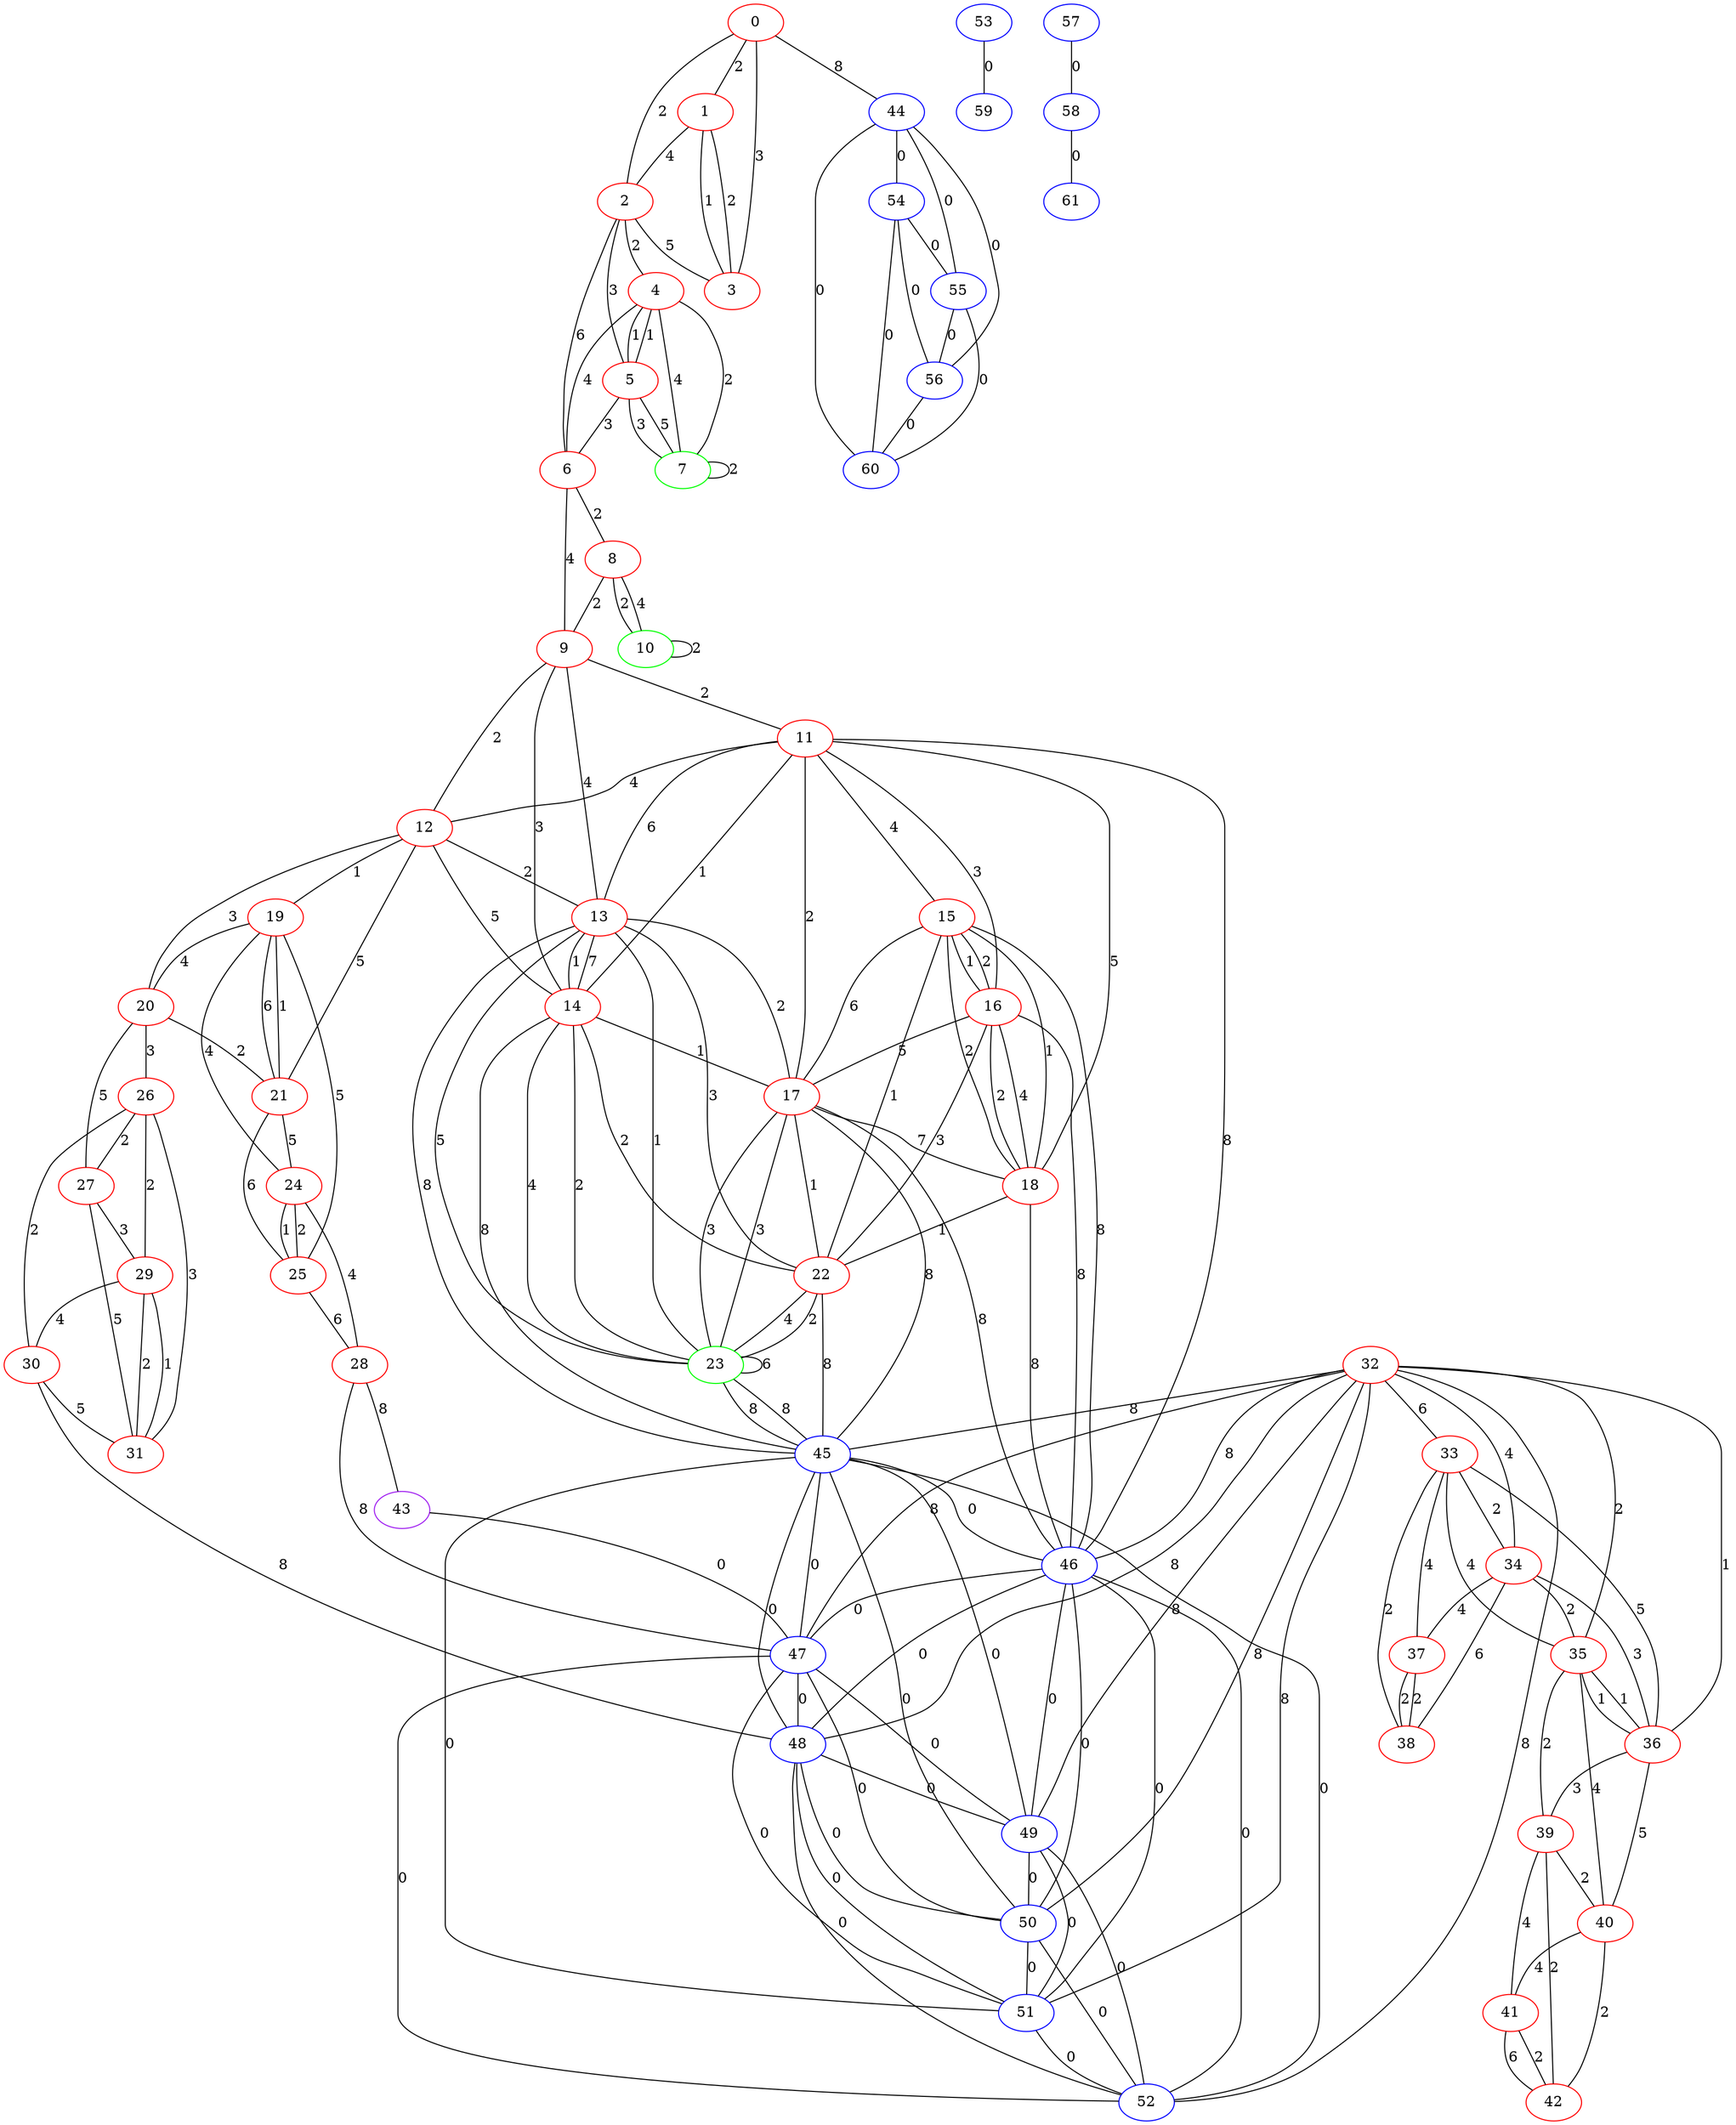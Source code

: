 graph "" {
0 [color=red, weight=1];
1 [color=red, weight=1];
2 [color=red, weight=1];
3 [color=red, weight=1];
4 [color=red, weight=1];
5 [color=red, weight=1];
6 [color=red, weight=1];
7 [color=green, weight=2];
8 [color=red, weight=1];
9 [color=red, weight=1];
10 [color=green, weight=2];
11 [color=red, weight=1];
12 [color=red, weight=1];
13 [color=red, weight=1];
14 [color=red, weight=1];
15 [color=red, weight=1];
16 [color=red, weight=1];
17 [color=red, weight=1];
18 [color=red, weight=1];
19 [color=red, weight=1];
20 [color=red, weight=1];
21 [color=red, weight=1];
22 [color=red, weight=1];
23 [color=green, weight=2];
24 [color=red, weight=1];
25 [color=red, weight=1];
26 [color=red, weight=1];
27 [color=red, weight=1];
28 [color=red, weight=1];
29 [color=red, weight=1];
30 [color=red, weight=1];
31 [color=red, weight=1];
32 [color=red, weight=1];
33 [color=red, weight=1];
34 [color=red, weight=1];
35 [color=red, weight=1];
36 [color=red, weight=1];
37 [color=red, weight=1];
38 [color=red, weight=1];
39 [color=red, weight=1];
40 [color=red, weight=1];
41 [color=red, weight=1];
42 [color=red, weight=1];
43 [color=purple, weight=4];
44 [color=blue, weight=3];
45 [color=blue, weight=3];
46 [color=blue, weight=3];
47 [color=blue, weight=3];
48 [color=blue, weight=3];
49 [color=blue, weight=3];
50 [color=blue, weight=3];
51 [color=blue, weight=3];
52 [color=blue, weight=3];
53 [color=blue, weight=3];
54 [color=blue, weight=3];
55 [color=blue, weight=3];
56 [color=blue, weight=3];
57 [color=blue, weight=3];
58 [color=blue, weight=3];
59 [color=blue, weight=3];
60 [color=blue, weight=3];
61 [color=blue, weight=3];
0 -- 1  [key=0, label=2];
0 -- 2  [key=0, label=2];
0 -- 3  [key=0, label=3];
0 -- 44  [key=0, label=8];
1 -- 2  [key=0, label=4];
1 -- 3  [key=0, label=1];
1 -- 3  [key=1, label=2];
2 -- 3  [key=0, label=5];
2 -- 4  [key=0, label=2];
2 -- 5  [key=0, label=3];
2 -- 6  [key=0, label=6];
4 -- 5  [key=0, label=1];
4 -- 5  [key=1, label=1];
4 -- 6  [key=0, label=4];
4 -- 7  [key=0, label=2];
4 -- 7  [key=1, label=4];
5 -- 6  [key=0, label=3];
5 -- 7  [key=0, label=3];
5 -- 7  [key=1, label=5];
6 -- 8  [key=0, label=2];
6 -- 9  [key=0, label=4];
7 -- 7  [key=0, label=2];
8 -- 9  [key=0, label=2];
8 -- 10  [key=0, label=2];
8 -- 10  [key=1, label=4];
9 -- 11  [key=0, label=2];
9 -- 12  [key=0, label=2];
9 -- 13  [key=0, label=4];
9 -- 14  [key=0, label=3];
10 -- 10  [key=0, label=2];
11 -- 12  [key=0, label=4];
11 -- 13  [key=0, label=6];
11 -- 14  [key=0, label=1];
11 -- 15  [key=0, label=4];
11 -- 16  [key=0, label=3];
11 -- 17  [key=0, label=2];
11 -- 18  [key=0, label=5];
11 -- 46  [key=0, label=8];
12 -- 13  [key=0, label=2];
12 -- 14  [key=0, label=5];
12 -- 19  [key=0, label=1];
12 -- 20  [key=0, label=3];
12 -- 21  [key=0, label=5];
13 -- 45  [key=0, label=8];
13 -- 14  [key=0, label=7];
13 -- 14  [key=1, label=1];
13 -- 17  [key=0, label=2];
13 -- 22  [key=0, label=3];
13 -- 23  [key=0, label=1];
13 -- 23  [key=1, label=5];
14 -- 45  [key=0, label=8];
14 -- 17  [key=0, label=1];
14 -- 22  [key=0, label=2];
14 -- 23  [key=0, label=2];
14 -- 23  [key=1, label=4];
15 -- 46  [key=0, label=8];
15 -- 16  [key=0, label=1];
15 -- 16  [key=1, label=2];
15 -- 17  [key=0, label=6];
15 -- 18  [key=0, label=1];
15 -- 18  [key=1, label=2];
15 -- 22  [key=0, label=1];
16 -- 46  [key=0, label=8];
16 -- 17  [key=0, label=5];
16 -- 18  [key=0, label=2];
16 -- 18  [key=1, label=4];
16 -- 22  [key=0, label=3];
17 -- 45  [key=0, label=8];
17 -- 18  [key=0, label=7];
17 -- 46  [key=0, label=8];
17 -- 22  [key=0, label=1];
17 -- 23  [key=0, label=3];
17 -- 23  [key=1, label=3];
18 -- 46  [key=0, label=8];
18 -- 22  [key=0, label=1];
19 -- 24  [key=0, label=4];
19 -- 25  [key=0, label=5];
19 -- 21  [key=0, label=1];
19 -- 21  [key=1, label=6];
19 -- 20  [key=0, label=4];
20 -- 26  [key=0, label=3];
20 -- 27  [key=0, label=5];
20 -- 21  [key=0, label=2];
21 -- 24  [key=0, label=5];
21 -- 25  [key=0, label=6];
22 -- 45  [key=0, label=8];
22 -- 23  [key=0, label=4];
22 -- 23  [key=1, label=2];
23 -- 45  [key=0, label=8];
23 -- 45  [key=1, label=8];
23 -- 23  [key=0, label=6];
24 -- 25  [key=0, label=2];
24 -- 25  [key=1, label=1];
24 -- 28  [key=0, label=4];
25 -- 28  [key=0, label=6];
26 -- 27  [key=0, label=2];
26 -- 29  [key=0, label=2];
26 -- 30  [key=0, label=2];
26 -- 31  [key=0, label=3];
27 -- 29  [key=0, label=3];
27 -- 31  [key=0, label=5];
28 -- 43  [key=0, label=8];
28 -- 47  [key=0, label=8];
29 -- 30  [key=0, label=4];
29 -- 31  [key=0, label=2];
29 -- 31  [key=1, label=1];
30 -- 48  [key=0, label=8];
30 -- 31  [key=0, label=5];
32 -- 33  [key=0, label=6];
32 -- 34  [key=0, label=4];
32 -- 35  [key=0, label=2];
32 -- 36  [key=0, label=1];
32 -- 45  [key=0, label=8];
32 -- 46  [key=0, label=8];
32 -- 47  [key=0, label=8];
32 -- 48  [key=0, label=8];
32 -- 49  [key=0, label=8];
32 -- 50  [key=0, label=8];
32 -- 51  [key=0, label=8];
32 -- 52  [key=0, label=8];
33 -- 34  [key=0, label=2];
33 -- 35  [key=0, label=4];
33 -- 36  [key=0, label=5];
33 -- 37  [key=0, label=4];
33 -- 38  [key=0, label=2];
34 -- 35  [key=0, label=2];
34 -- 36  [key=0, label=3];
34 -- 37  [key=0, label=4];
34 -- 38  [key=0, label=6];
35 -- 36  [key=0, label=1];
35 -- 36  [key=1, label=1];
35 -- 39  [key=0, label=2];
35 -- 40  [key=0, label=4];
36 -- 39  [key=0, label=3];
36 -- 40  [key=0, label=5];
37 -- 38  [key=0, label=2];
37 -- 38  [key=1, label=2];
39 -- 40  [key=0, label=2];
39 -- 41  [key=0, label=4];
39 -- 42  [key=0, label=2];
40 -- 41  [key=0, label=4];
40 -- 42  [key=0, label=2];
41 -- 42  [key=0, label=6];
41 -- 42  [key=1, label=2];
43 -- 47  [key=0, label=0];
44 -- 56  [key=0, label=0];
44 -- 60  [key=0, label=0];
44 -- 54  [key=0, label=0];
44 -- 55  [key=0, label=0];
45 -- 49  [key=0, label=0];
45 -- 46  [key=0, label=0];
45 -- 47  [key=0, label=0];
45 -- 48  [key=0, label=0];
45 -- 50  [key=0, label=0];
45 -- 51  [key=0, label=0];
45 -- 52  [key=0, label=0];
46 -- 48  [key=0, label=0];
46 -- 50  [key=0, label=0];
46 -- 49  [key=0, label=0];
46 -- 51  [key=0, label=0];
46 -- 52  [key=0, label=0];
46 -- 47  [key=0, label=0];
47 -- 48  [key=0, label=0];
47 -- 49  [key=0, label=0];
47 -- 50  [key=0, label=0];
47 -- 51  [key=0, label=0];
47 -- 52  [key=0, label=0];
48 -- 49  [key=0, label=0];
48 -- 50  [key=0, label=0];
48 -- 51  [key=0, label=0];
48 -- 52  [key=0, label=0];
49 -- 50  [key=0, label=0];
49 -- 51  [key=0, label=0];
49 -- 52  [key=0, label=0];
50 -- 51  [key=0, label=0];
50 -- 52  [key=0, label=0];
51 -- 52  [key=0, label=0];
53 -- 59  [key=0, label=0];
54 -- 56  [key=0, label=0];
54 -- 60  [key=0, label=0];
54 -- 55  [key=0, label=0];
55 -- 56  [key=0, label=0];
55 -- 60  [key=0, label=0];
56 -- 60  [key=0, label=0];
57 -- 58  [key=0, label=0];
58 -- 61  [key=0, label=0];
}
